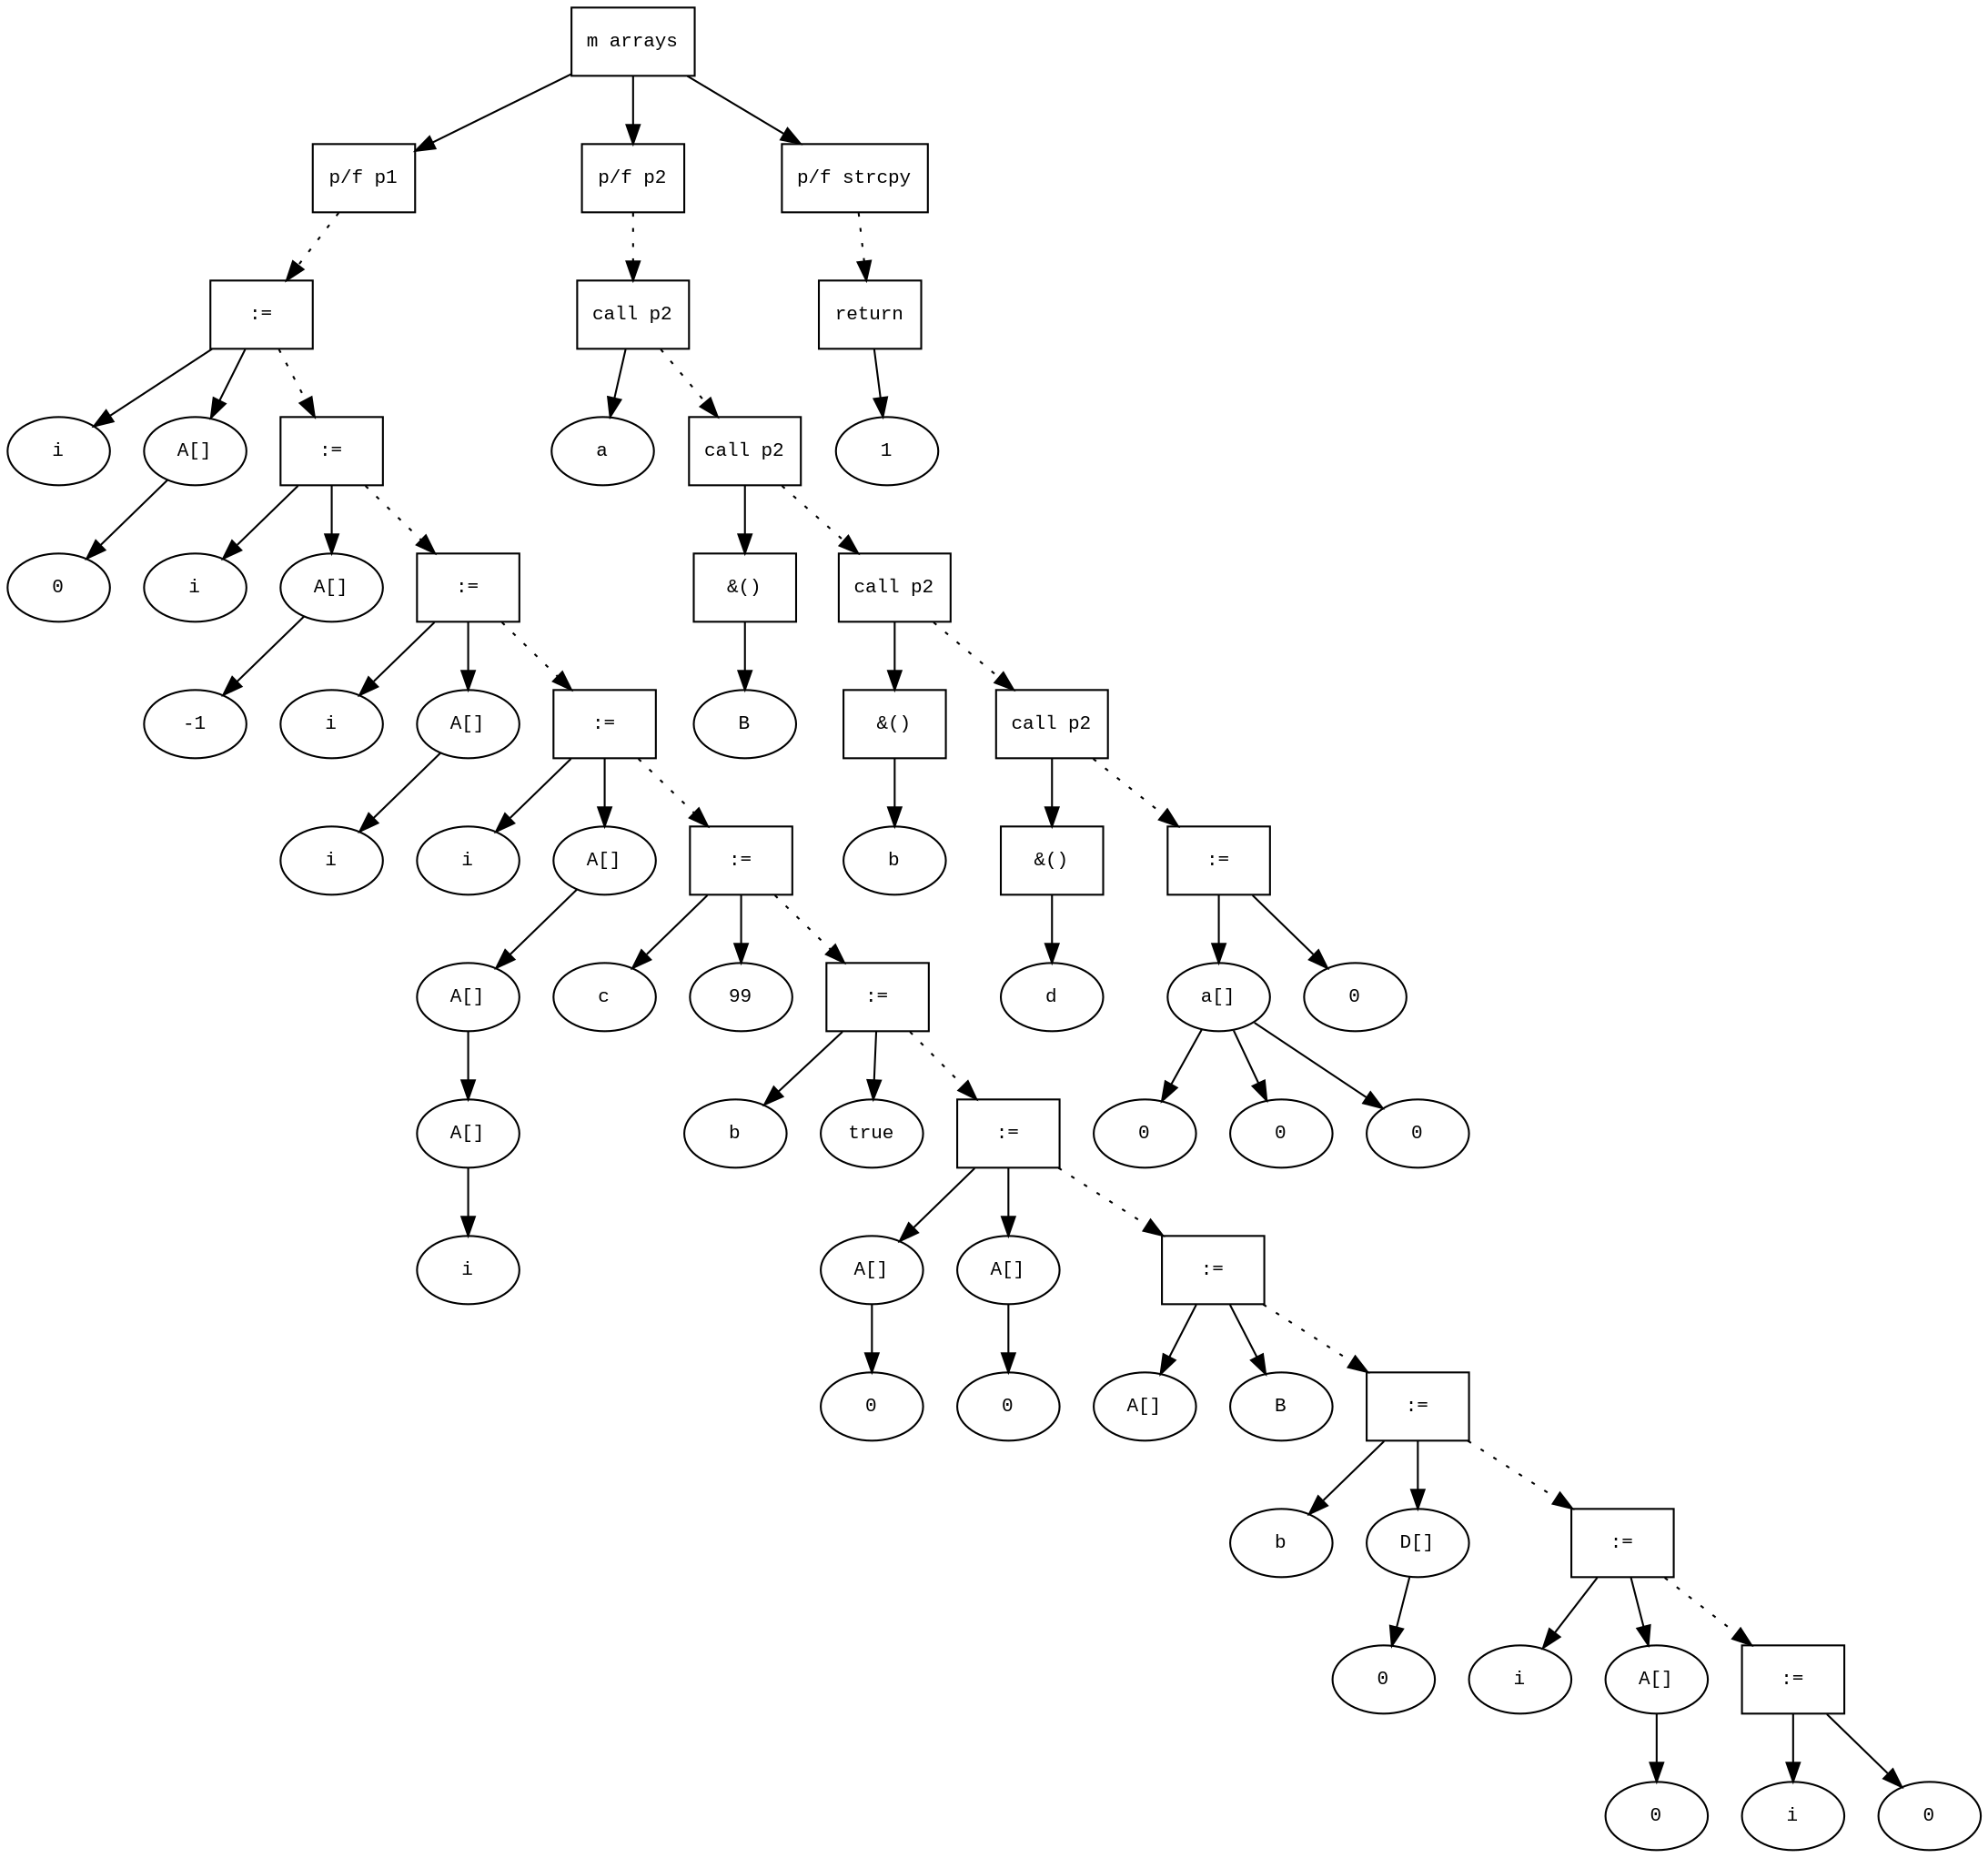 digraph AST {
  graph [fontname="Times New Roman",fontsize=10];
  node  [fontname="Courier New",fontsize=10];
  edge  [fontname="Times New Roman",fontsize=10];

  node0 [label="m arrays",shape=box];
  node1 [label="p/f p1",shape=box];
  node5 [label=":=",shape=box];
  node2 [label="i",shape=ellipse];
  node5->node2;
  node3 [label="A[]",shape=ellipse];
  node4 [label="0",shape=ellipse];
  node3-> node4;
  node5->node3;
  node1 -> node5 [style=dotted];
  node9 [label=":=",shape=box];
  node6 [label="i",shape=ellipse];
  node9->node6;
  node7 [label="A[]",shape=ellipse];
  node8 [label="-1",shape=ellipse];
  node7-> node8;
  node9->node7;
  node5 -> node9 [style=dotted];
  node13 [label=":=",shape=box];
  node10 [label="i",shape=ellipse];
  node13->node10;
  node11 [label="A[]",shape=ellipse];
  node12 [label="i",shape=ellipse];
  node11-> node12;
  node13->node11;
  node9 -> node13 [style=dotted];
  node19 [label=":=",shape=box];
  node14 [label="i",shape=ellipse];
  node19->node14;
  node15 [label="A[]",shape=ellipse];
  node16 [label="A[]",shape=ellipse];
  node17 [label="A[]",shape=ellipse];
  node18 [label="i",shape=ellipse];
  node17-> node18;
  node16-> node17;
  node15-> node16;
  node19->node15;
  node13 -> node19 [style=dotted];
  node22 [label=":=",shape=box];
  node20 [label="c",shape=ellipse];
  node22->node20;
  node21 [label="99",shape=ellipse];
  node22->node21;
  node19 -> node22 [style=dotted];
  node25 [label=":=",shape=box];
  node23 [label="b",shape=ellipse];
  node25->node23;
  node24 [label="true",shape=ellipse];
  node25->node24;
  node22 -> node25 [style=dotted];
  node30 [label=":=",shape=box];
  node26 [label="A[]",shape=ellipse];
  node27 [label="0",shape=ellipse];
  node26-> node27;
  node30->node26;
  node28 [label="A[]",shape=ellipse];
  node29 [label="0",shape=ellipse];
  node28-> node29;
  node30->node28;
  node25 -> node30 [style=dotted];
  node33 [label=":=",shape=box];
  node31 [label="A[]",shape=ellipse];
  node33->node31;
  node32 [label="B",shape=ellipse];
  node33->node32;
  node30 -> node33 [style=dotted];
  node37 [label=":=",shape=box];
  node34 [label="b",shape=ellipse];
  node37->node34;
  node35 [label="D[]",shape=ellipse];
  node36 [label="0",shape=ellipse];
  node35-> node36;
  node37->node35;
  node33 -> node37 [style=dotted];
  node41 [label=":=",shape=box];
  node38 [label="i",shape=ellipse];
  node41->node38;
  node39 [label="A[]",shape=ellipse];
  node40 [label="0",shape=ellipse];
  node39-> node40;
  node41->node39;
  node37 -> node41 [style=dotted];
  node44 [label=":=",shape=box];
  node42 [label="i",shape=ellipse];
  node44->node42;
  node43 [label="0",shape=ellipse];
  node44->node43;
  node41 -> node44 [style=dotted];
  node0 -> node1;
  node45 [label="p/f p2",shape=box];
  node46 [label="call p2",shape=box];
  node47 [label="a",shape=ellipse];
  node46->node47;
  node45 -> node46 [style=dotted];
  node49 [label="call p2",shape=box];
  node51 [label="&()",shape=box];
  node50 [label="B",shape=ellipse];
  node51->node50;
  node49->node51;
  node46 -> node49 [style=dotted];
  node53 [label="call p2",shape=box];
  node55 [label="&()",shape=box];
  node54 [label="b",shape=ellipse];
  node55->node54;
  node53->node55;
  node49 -> node53 [style=dotted];
  node57 [label="call p2",shape=box];
  node59 [label="&()",shape=box];
  node58 [label="d",shape=ellipse];
  node59->node58;
  node57->node59;
  node53 -> node57 [style=dotted];
  node66 [label=":=",shape=box];
  node61 [label="a[]",shape=ellipse];
  node62 [label="0",shape=ellipse];
  node61-> node62;
  node63 [label="0",shape=ellipse];
  node61-> node63;
  node64 [label="0",shape=ellipse];
  node61-> node64;
  node66->node61;
  node65 [label="0",shape=ellipse];
  node66->node65;
  node57 -> node66 [style=dotted];
  node0 -> node45;
  node67 [label="p/f strcpy",shape=box];
  node69 [label="return",shape=box];
  node68 [label="1",shape=ellipse];
  node69->node68;
  node67 -> node69 [style=dotted];
  node0 -> node67;
}
